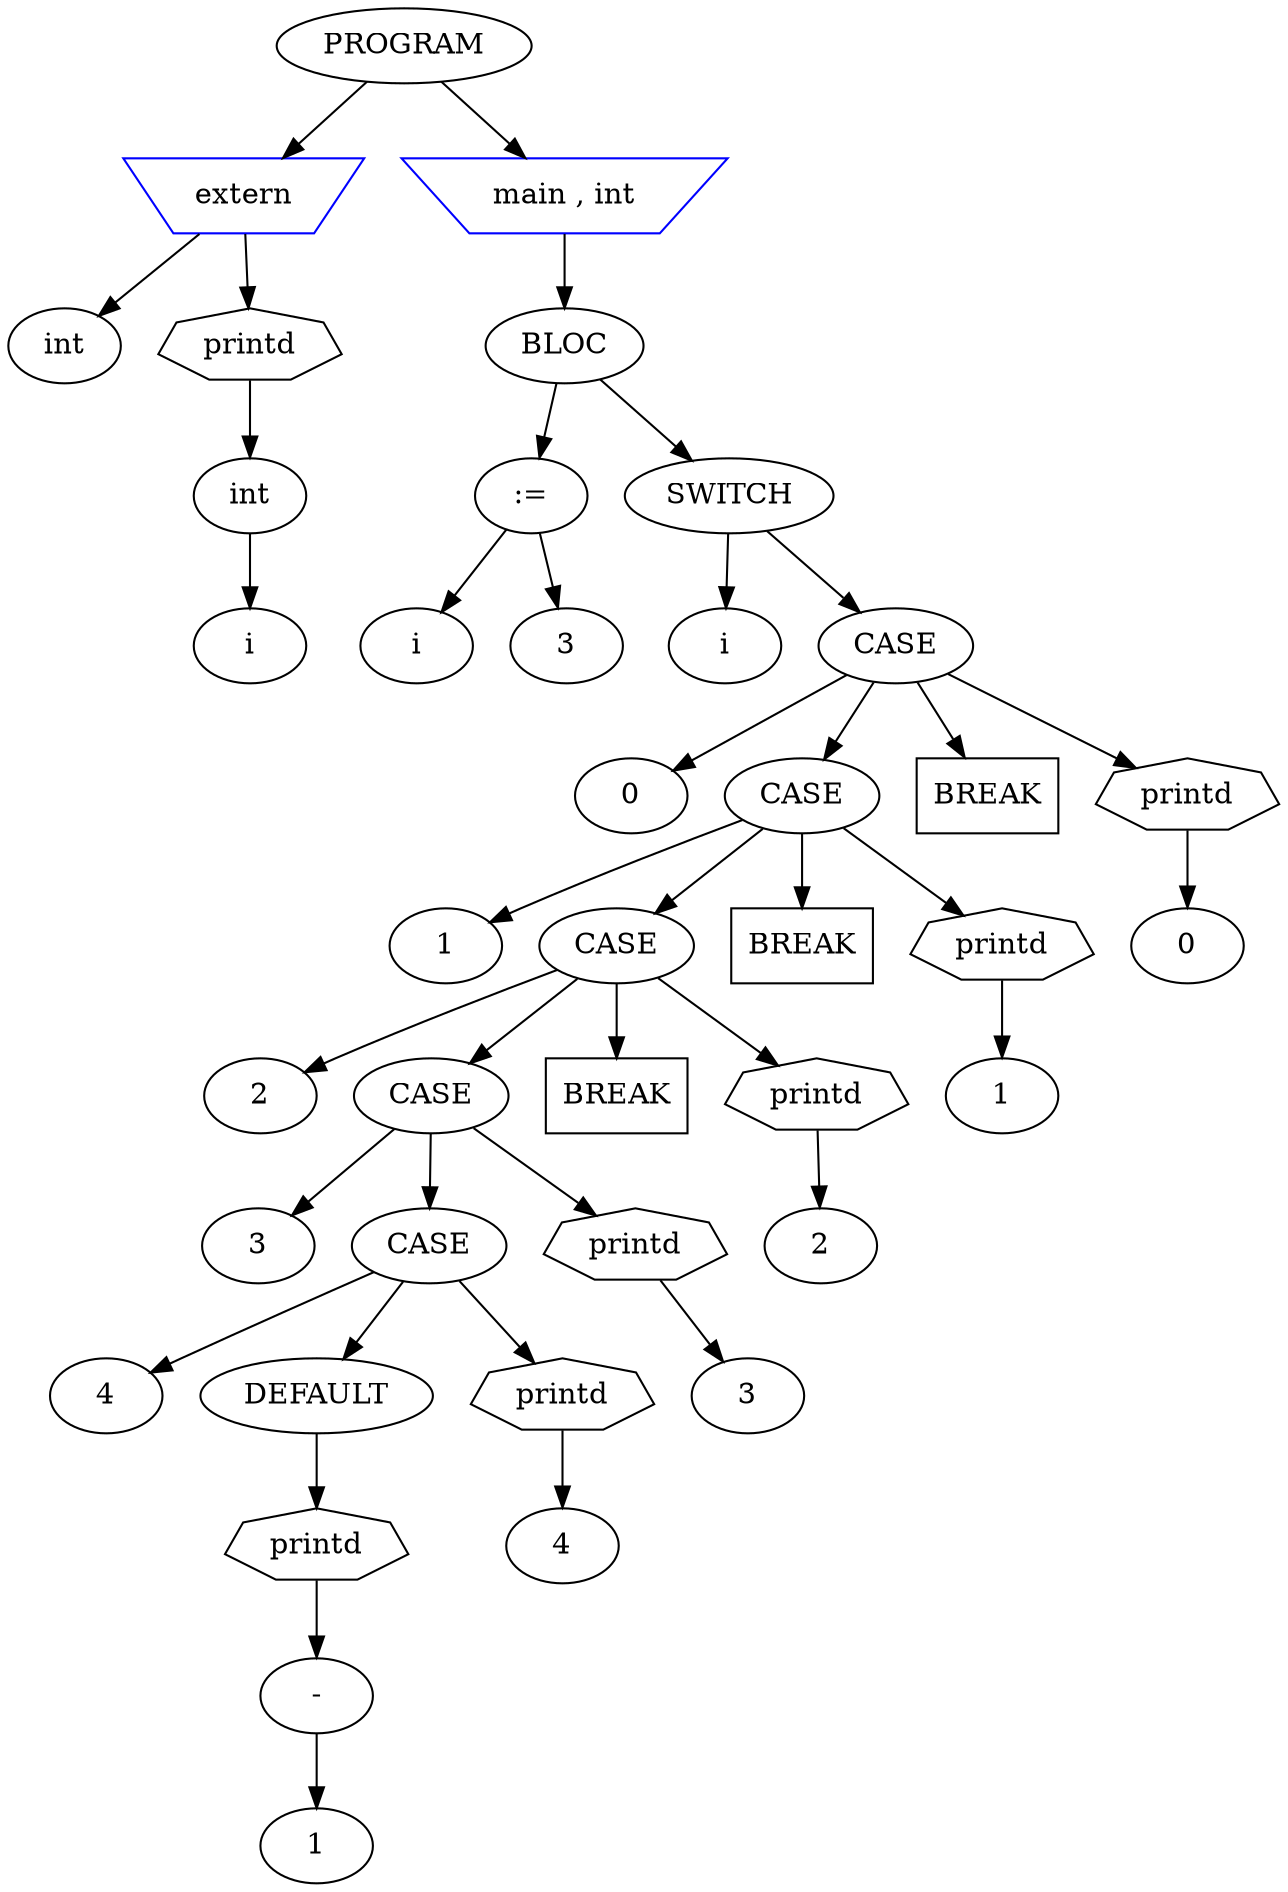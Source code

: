 //fichier DOT représentant le graph du fichier c analysé
digraph test {

node_0 [label="PROGRAM"];
node_1 [label="extern"shape=invtrapezium color=blue];
node_2 [label="int"];
node_3 [label="printd"shape=septagon];
node_4 [label="int"];
node_5 [label="i"];
node_9 [label="main , int"shape=invtrapezium color=blue];
node_11 [label="BLOC"];
node_13 [label=":="];
node_14 [label="i"];
node_15 [label="3"];
node_17 [label="SWITCH"];
node_18 [label="i"];
node_20 [label="CASE"];
node_21 [label="0"];
node_22 [label="CASE"];
node_23 [label="1"];
node_24 [label="CASE"];
node_25 [label="2"];
node_26 [label="CASE"];
node_27 [label="3"];
node_28 [label="CASE"];
node_29 [label="4"];
node_30 [label="DEFAULT"];
node_31 [label="printd"shape=septagon];
node_32 [label="-"];
node_33 [label="1"];
node_37 [label="printd"shape=septagon];
node_38 [label="4"];
node_42 [label="printd"shape=septagon];
node_43 [label="3"];
node_47 [label="BREAK"shape=box];
node_48 [label="printd"shape=septagon];
node_49 [label="2"];
node_53 [label="BREAK"shape=box];
node_54 [label="printd"shape=septagon];
node_55 [label="1"];
node_59 [label="BREAK"shape=box];
node_60 [label="printd"shape=septagon];
node_61 [label="0"];
node_0 -> node_1;
node_0 -> node_9;
node_1 -> node_2;
node_1 -> node_3;
node_3 -> node_4;
node_4 -> node_5;
node_9 -> node_11;
node_11 -> node_13;
node_11 -> node_17;
node_13 -> node_14;
node_13 -> node_15;
node_17 -> node_18;
node_17 -> node_20;
node_20 -> node_21;
node_20 -> node_22;
node_20 -> node_59;
node_20 -> node_60;
node_22 -> node_23;
node_22 -> node_24;
node_22 -> node_53;
node_22 -> node_54;
node_24 -> node_25;
node_24 -> node_26;
node_24 -> node_47;
node_24 -> node_48;
node_26 -> node_27;
node_26 -> node_28;
node_26 -> node_42;
node_28 -> node_29;
node_28 -> node_30;
node_28 -> node_37;
node_30 -> node_31;
node_31 -> node_32;
node_32 -> node_33;
node_37 -> node_38;
node_42 -> node_43;
node_48 -> node_49;
node_54 -> node_55;
node_60 -> node_61;
}